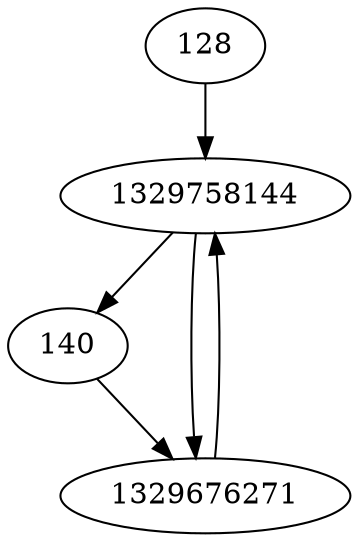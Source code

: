 strict digraph  {
128;
1329758144;
140;
1329676271;
128 -> 1329758144;
1329758144 -> 1329676271;
1329758144 -> 140;
140 -> 1329676271;
1329676271 -> 1329758144;
}

